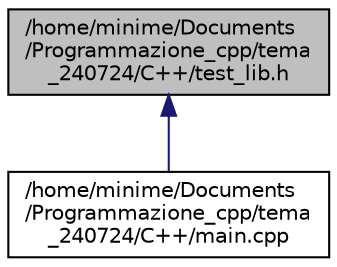 digraph "/home/minime/Documents/Programmazione_cpp/tema_240724/C++/test_lib.h"
{
 // LATEX_PDF_SIZE
  edge [fontname="Helvetica",fontsize="10",labelfontname="Helvetica",labelfontsize="10"];
  node [fontname="Helvetica",fontsize="10",shape=record];
  Node1 [label="/home/minime/Documents\l/Programmazione_cpp/tema\l_240724/C++/test_lib.h",height=0.2,width=0.4,color="black", fillcolor="grey75", style="filled", fontcolor="black",tooltip="file for Testing functions of albero class"];
  Node1 -> Node2 [dir="back",color="midnightblue",fontsize="10",style="solid",fontname="Helvetica"];
  Node2 [label="/home/minime/Documents\l/Programmazione_cpp/tema\l_240724/C++/main.cpp",height=0.2,width=0.4,color="black", fillcolor="white", style="filled",URL="$main_8cpp.html",tooltip=" "];
}
